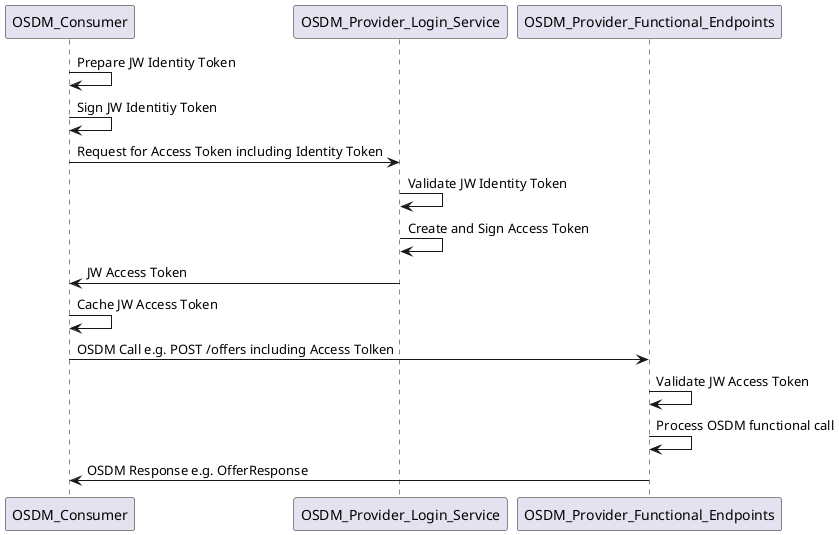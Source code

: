 @startuml Token Generation Flow
OSDM_Consumer -> OSDM_Consumer : Prepare JW Identity Token
OSDM_Consumer -> OSDM_Consumer : Sign JW Identitiy Token 
OSDM_Consumer -> OSDM_Provider_Login_Service : Request for Access Token including Identity Token
OSDM_Provider_Login_Service -> OSDM_Provider_Login_Service : Validate JW Identity Token
OSDM_Provider_Login_Service -> OSDM_Provider_Login_Service : Create and Sign Access Token
OSDM_Provider_Login_Service -> OSDM_Consumer : JW Access Token
OSDM_Consumer -> OSDM_Consumer : Cache JW Access Token
OSDM_Consumer -> OSDM_Provider_Functional_Endpoints : OSDM Call e.g. POST /offers including Access Tolken
OSDM_Provider_Functional_Endpoints -> OSDM_Provider_Functional_Endpoints : Validate JW Access Token
OSDM_Provider_Functional_Endpoints -> OSDM_Provider_Functional_Endpoints : Process OSDM functional call
OSDM_Provider_Functional_Endpoints -> OSDM_Consumer : OSDM Response e.g. OfferResponse
@enduml
